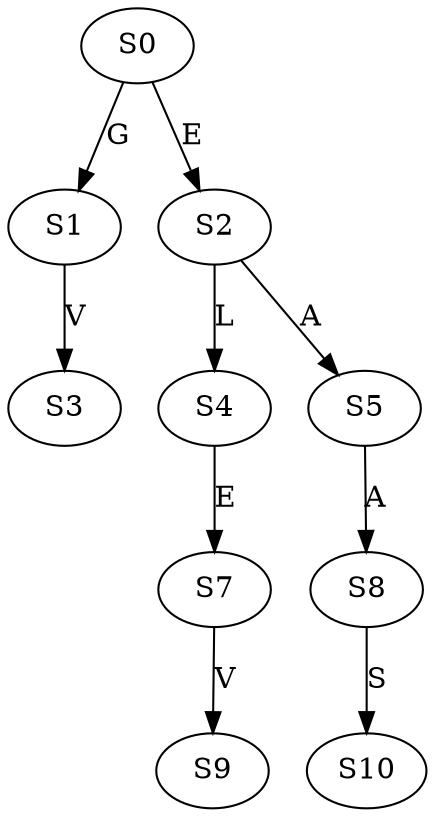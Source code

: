 strict digraph  {
	S0 -> S1 [ label = G ];
	S0 -> S2 [ label = E ];
	S1 -> S3 [ label = V ];
	S2 -> S4 [ label = L ];
	S2 -> S5 [ label = A ];
	S4 -> S7 [ label = E ];
	S5 -> S8 [ label = A ];
	S7 -> S9 [ label = V ];
	S8 -> S10 [ label = S ];
}

